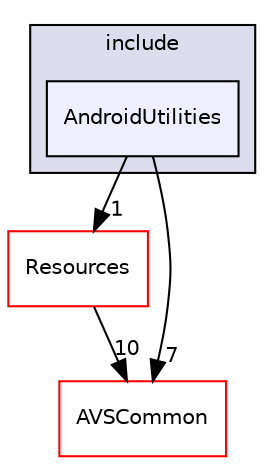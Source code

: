 digraph "/workplace/avs-device-sdk/ApplicationUtilities/AndroidUtilities/include/AndroidUtilities" {
  compound=true
  node [ fontsize="10", fontname="Helvetica"];
  edge [ labelfontsize="10", labelfontname="Helvetica"];
  subgraph clusterdir_2ef52002849e5065fc0e1bb38b143549 {
    graph [ bgcolor="#ddddee", pencolor="black", label="include" fontname="Helvetica", fontsize="10", URL="dir_2ef52002849e5065fc0e1bb38b143549.html"]
  dir_691ac723b59835d8cc7304ebace6d7e5 [shape=box, label="AndroidUtilities", style="filled", fillcolor="#eeeeff", pencolor="black", URL="dir_691ac723b59835d8cc7304ebace6d7e5.html"];
  }
  dir_64fbf9e5512ec11acc25e4f2d433d2a3 [shape=box label="Resources" fillcolor="white" style="filled" color="red" URL="dir_64fbf9e5512ec11acc25e4f2d433d2a3.html"];
  dir_13e65effb2bde530b17b3d5eefcd0266 [shape=box label="AVSCommon" fillcolor="white" style="filled" color="red" URL="dir_13e65effb2bde530b17b3d5eefcd0266.html"];
  dir_64fbf9e5512ec11acc25e4f2d433d2a3->dir_13e65effb2bde530b17b3d5eefcd0266 [headlabel="10", labeldistance=1.5 headhref="dir_000037_000015.html"];
  dir_691ac723b59835d8cc7304ebace6d7e5->dir_64fbf9e5512ec11acc25e4f2d433d2a3 [headlabel="1", labeldistance=1.5 headhref="dir_000029_000037.html"];
  dir_691ac723b59835d8cc7304ebace6d7e5->dir_13e65effb2bde530b17b3d5eefcd0266 [headlabel="7", labeldistance=1.5 headhref="dir_000029_000015.html"];
}
